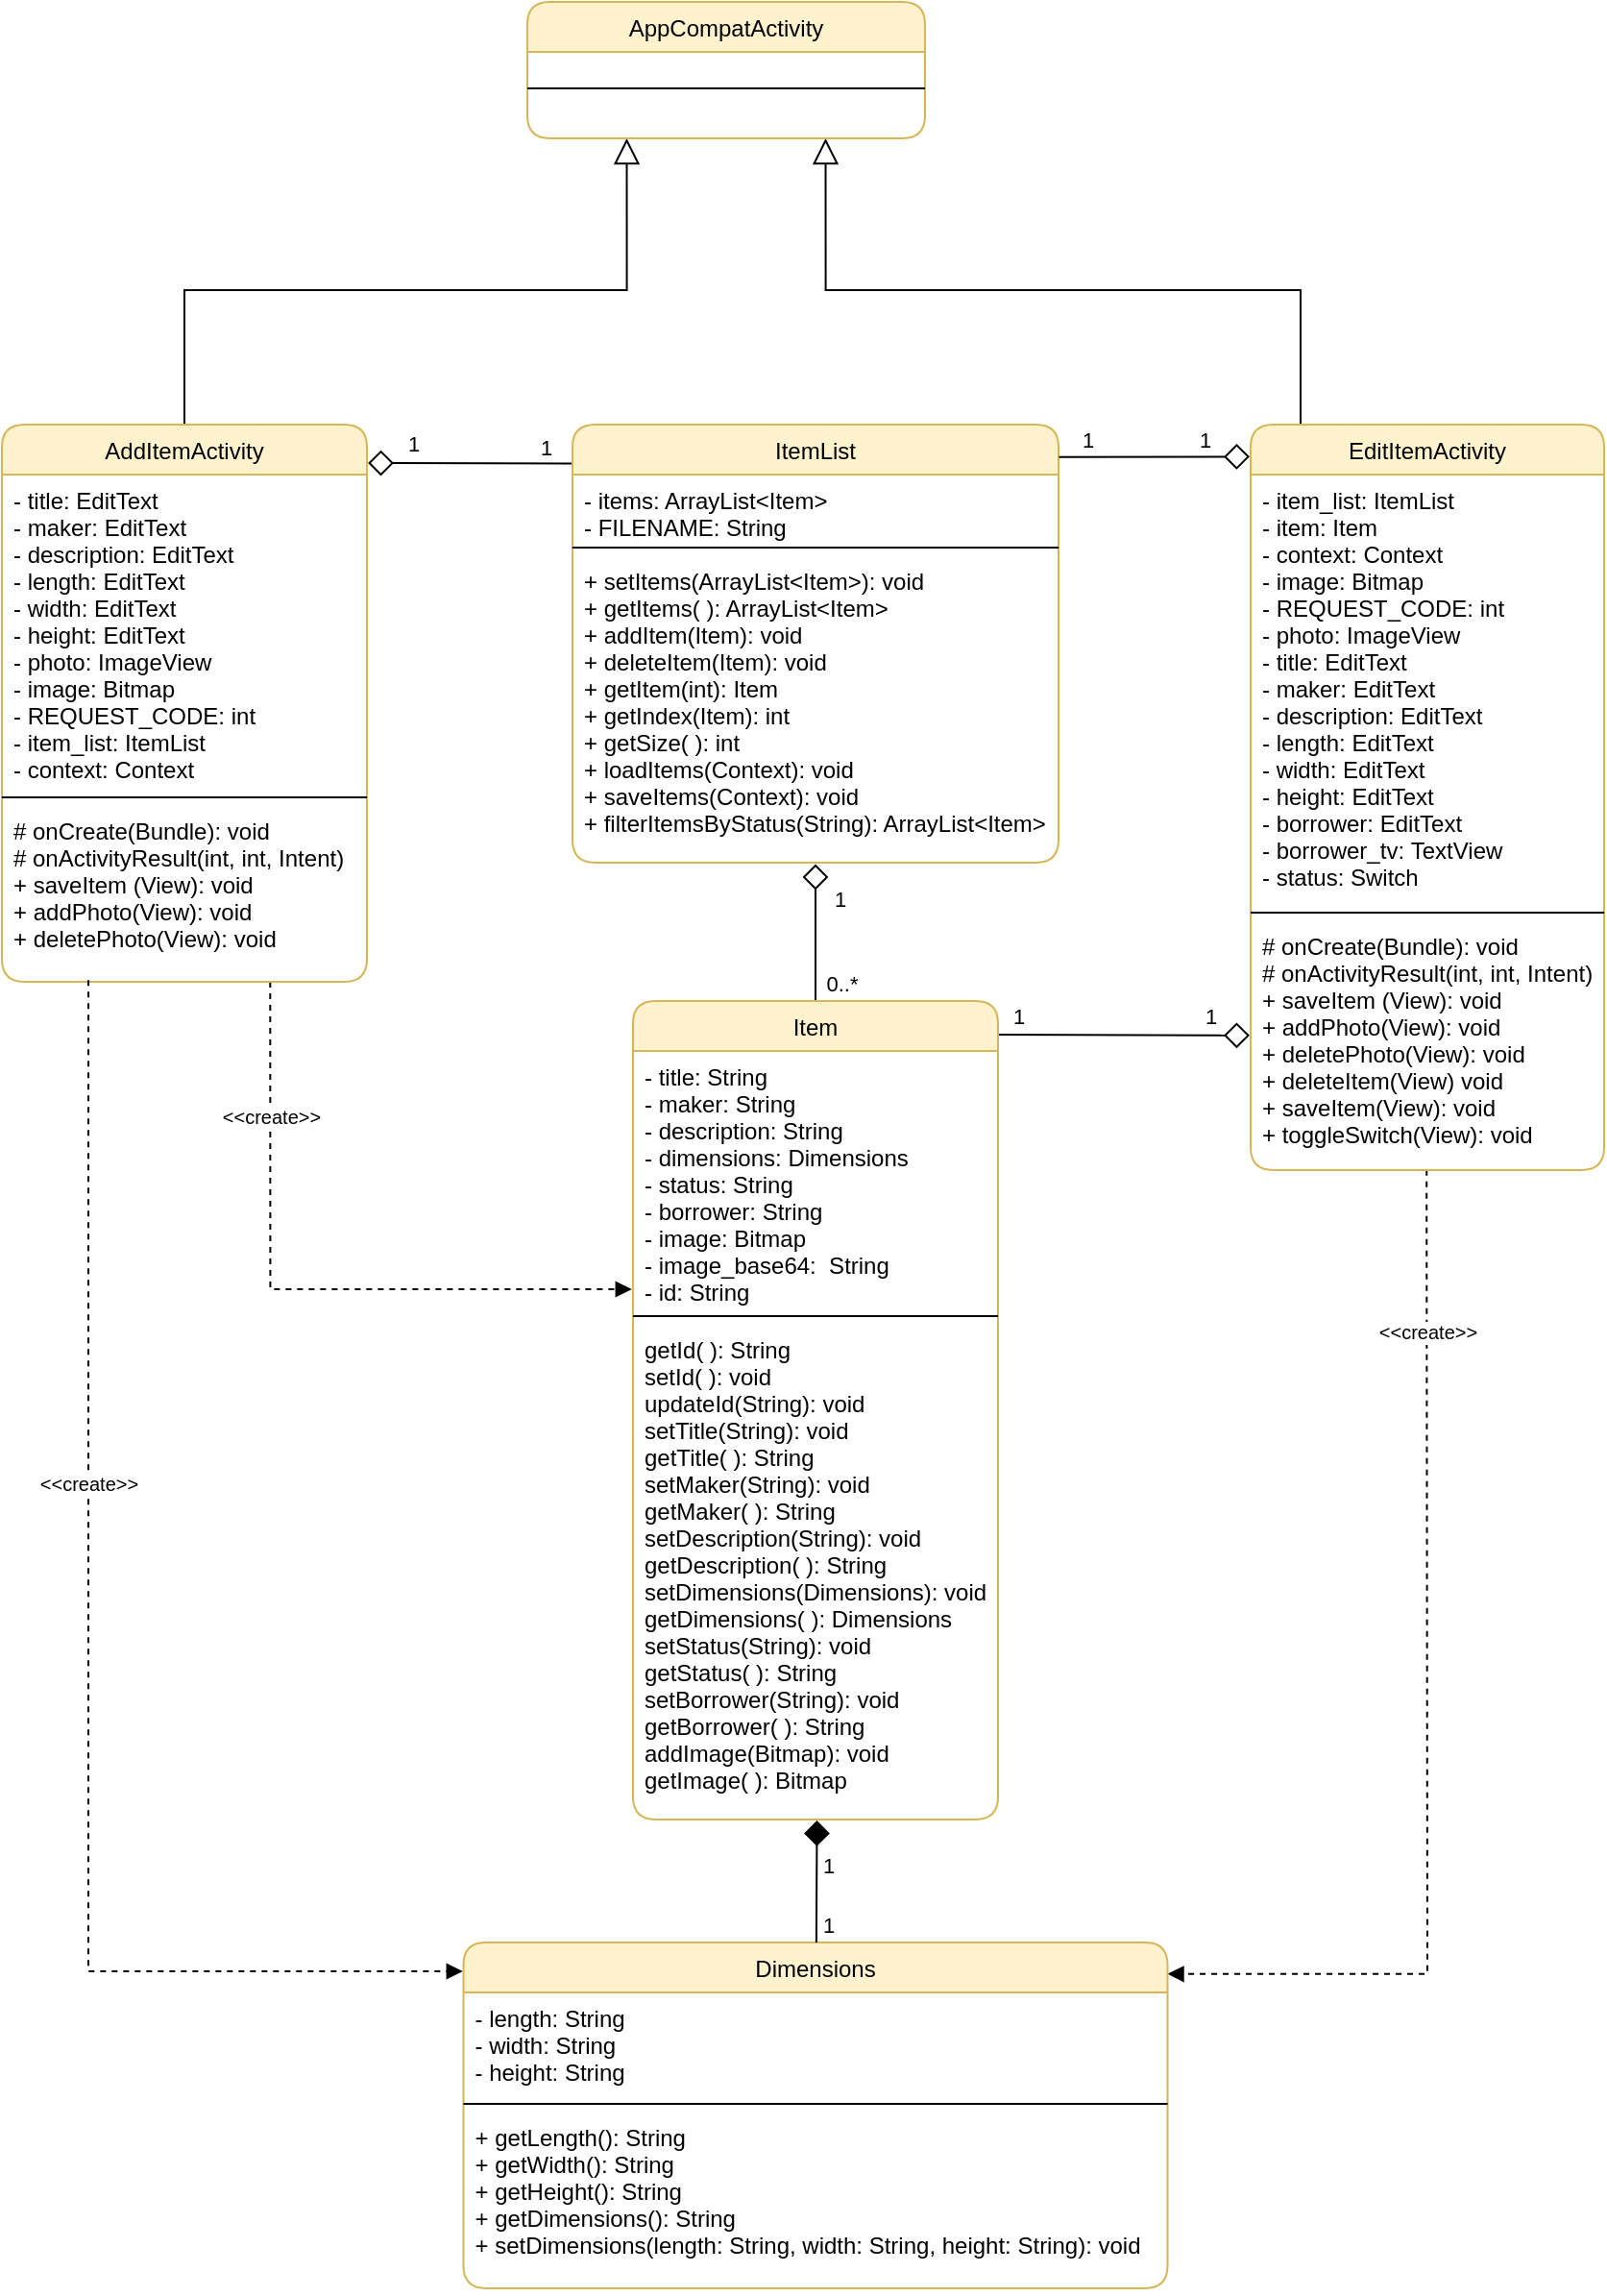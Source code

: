 <mxfile version="18.0.0" type="device"><diagram id="b7yAb8uC1NQrkbTWFQhE" name="Page-1"><mxGraphModel dx="2365" dy="1680" grid="1" gridSize="10" guides="1" tooltips="1" connect="1" arrows="1" fold="1" page="1" pageScale="1" pageWidth="850" pageHeight="1100" math="0" shadow="0"><root><mxCell id="0"/><mxCell id="1" parent="0"/><mxCell id="6AeJ9v3d_pHNlWQRr-or-26" style="rounded=0;orthogonalLoop=1;jettySize=auto;html=1;endArrow=none;endFill=0;strokeColor=default;startArrow=diamond;startFill=0;strokeWidth=1;sourcePerimeterSpacing=0;targetPerimeterSpacing=0;endSize=0;startSize=11;exitX=1.003;exitY=0.069;exitDx=0;exitDy=0;exitPerimeter=0;entryX=-0.001;entryY=0.089;entryDx=0;entryDy=0;entryPerimeter=0;" parent="1" source="6AeJ9v3d_pHNlWQRr-or-1" target="6AeJ9v3d_pHNlWQRr-or-5" edge="1"><mxGeometry relative="1" as="geometry"><mxPoint x="210" y="360" as="sourcePoint"/><mxPoint x="320" y="350" as="targetPoint"/></mxGeometry></mxCell><mxCell id="6AeJ9v3d_pHNlWQRr-or-28" value="1" style="edgeLabel;html=1;align=center;verticalAlign=middle;resizable=0;points=[];" parent="6AeJ9v3d_pHNlWQRr-or-26" vertex="1" connectable="0"><mxGeometry x="0.714" relative="1" as="geometry"><mxPoint x="1" y="-9" as="offset"/></mxGeometry></mxCell><mxCell id="dal7ajlcX22QAnjct5Ar-2" value="1" style="edgeLabel;html=1;align=center;verticalAlign=middle;resizable=0;points=[];" parent="6AeJ9v3d_pHNlWQRr-or-26" vertex="1" connectable="0"><mxGeometry x="-0.619" y="1" relative="1" as="geometry"><mxPoint x="3" y="-9" as="offset"/></mxGeometry></mxCell><mxCell id="6AeJ9v3d_pHNlWQRr-or-34" style="rounded=0;orthogonalLoop=1;jettySize=auto;html=1;startArrow=none;startFill=0;endArrow=block;endFill=1;startSize=0;endSize=6;sourcePerimeterSpacing=0;targetPerimeterSpacing=0;strokeColor=default;strokeWidth=1;dashed=1;exitX=0.735;exitY=1;exitDx=0;exitDy=0;edgeStyle=orthogonalEdgeStyle;exitPerimeter=0;entryX=-0.003;entryY=0.925;entryDx=0;entryDy=0;entryPerimeter=0;" parent="1" source="6AeJ9v3d_pHNlWQRr-or-4" target="6AeJ9v3d_pHNlWQRr-or-10" edge="1"><mxGeometry relative="1" as="geometry"><mxPoint x="169" y="479" as="sourcePoint"/><mxPoint x="330" y="790" as="targetPoint"/><Array as="points"><mxPoint x="180" y="800"/><mxPoint x="368" y="800"/></Array></mxGeometry></mxCell><mxCell id="6AeJ9v3d_pHNlWQRr-or-35" value="&amp;lt;&amp;lt;create&amp;gt;&amp;gt;" style="edgeLabel;html=1;align=center;verticalAlign=middle;resizable=0;points=[];fontSize=10;" parent="6AeJ9v3d_pHNlWQRr-or-34" vertex="1" connectable="0"><mxGeometry x="0.019" y="-1" relative="1" as="geometry"><mxPoint x="-17" y="-91" as="offset"/></mxGeometry></mxCell><mxCell id="6AeJ9v3d_pHNlWQRr-or-44" style="rounded=0;orthogonalLoop=1;jettySize=auto;html=1;fontSize=10;startArrow=none;startFill=0;endArrow=block;endFill=0;startSize=0;endSize=11;sourcePerimeterSpacing=0;targetPerimeterSpacing=0;strokeColor=default;strokeWidth=1;exitX=0.5;exitY=0;exitDx=0;exitDy=0;edgeStyle=orthogonalEdgeStyle;entryX=0.25;entryY=1;entryDx=0;entryDy=0;" parent="1" source="6AeJ9v3d_pHNlWQRr-or-1" target="6AeJ9v3d_pHNlWQRr-or-21" edge="1"><mxGeometry relative="1" as="geometry"><mxPoint x="220" y="210" as="targetPoint"/><Array as="points"><mxPoint x="135" y="280"/><mxPoint x="365" y="280"/></Array></mxGeometry></mxCell><mxCell id="6AeJ9v3d_pHNlWQRr-or-1" value="AddItemActivity" style="swimlane;fontStyle=0;align=center;verticalAlign=top;childLayout=stackLayout;horizontal=1;startSize=26;horizontalStack=0;resizeParent=1;resizeParentMax=0;resizeLast=0;collapsible=1;marginBottom=0;rounded=1;fillColor=#fff2cc;strokeColor=#d6b656;" parent="1" vertex="1"><mxGeometry x="40" y="350" width="190" height="290" as="geometry"/></mxCell><mxCell id="6AeJ9v3d_pHNlWQRr-or-2" value="- title: EditText&#10;- maker: EditText&#10;- description: EditText&#10;- length: EditText&#10;- width: EditText&#10;- height: EditText&#10;- photo: ImageView&#10;- image: Bitmap&#10;- REQUEST_CODE: int&#10;- item_list: ItemList&#10;- context: Context" style="text;strokeColor=none;fillColor=none;align=left;verticalAlign=top;spacingLeft=4;spacingRight=4;overflow=hidden;rotatable=0;points=[[0,0.5],[1,0.5]];portConstraint=eastwest;" parent="6AeJ9v3d_pHNlWQRr-or-1" vertex="1"><mxGeometry y="26" width="190" height="164" as="geometry"/></mxCell><mxCell id="6AeJ9v3d_pHNlWQRr-or-3" value="" style="line;strokeWidth=1;fillColor=none;align=left;verticalAlign=middle;spacingTop=-1;spacingLeft=3;spacingRight=3;rotatable=0;labelPosition=right;points=[];portConstraint=eastwest;" parent="6AeJ9v3d_pHNlWQRr-or-1" vertex="1"><mxGeometry y="190" width="190" height="8" as="geometry"/></mxCell><mxCell id="6AeJ9v3d_pHNlWQRr-or-4" value="# onCreate(Bundle): void&#10;# onActivityResult(int, int, Intent)&#10;+ saveItem (View): void&#10;+ addPhoto(View): void&#10;+ deletePhoto(View): void" style="text;strokeColor=none;fillColor=none;align=left;verticalAlign=top;spacingLeft=4;spacingRight=4;overflow=hidden;rotatable=0;points=[[0,0.5],[1,0.5]];portConstraint=eastwest;" parent="6AeJ9v3d_pHNlWQRr-or-1" vertex="1"><mxGeometry y="198" width="190" height="92" as="geometry"/></mxCell><mxCell id="6AeJ9v3d_pHNlWQRr-or-25" style="rounded=0;orthogonalLoop=1;jettySize=auto;html=1;entryX=0.5;entryY=0;entryDx=0;entryDy=0;endArrow=none;endFill=0;startArrow=diamond;startFill=0;startSize=11;endSize=1;exitX=0.5;exitY=1.005;exitDx=0;exitDy=0;exitPerimeter=0;" parent="1" source="6AeJ9v3d_pHNlWQRr-or-8" target="6AeJ9v3d_pHNlWQRr-or-9" edge="1"><mxGeometry relative="1" as="geometry"><mxPoint x="530" y="600" as="sourcePoint"/></mxGeometry></mxCell><mxCell id="6AeJ9v3d_pHNlWQRr-or-29" value="0..*" style="edgeLabel;html=1;align=center;verticalAlign=middle;resizable=0;points=[];" parent="6AeJ9v3d_pHNlWQRr-or-25" vertex="1" connectable="0"><mxGeometry x="0.73" y="2" relative="1" as="geometry"><mxPoint x="11" as="offset"/></mxGeometry></mxCell><mxCell id="6AeJ9v3d_pHNlWQRr-or-30" value="1" style="edgeLabel;html=1;align=center;verticalAlign=middle;resizable=0;points=[];" parent="6AeJ9v3d_pHNlWQRr-or-25" vertex="1" connectable="0"><mxGeometry x="-0.502" relative="1" as="geometry"><mxPoint x="12" as="offset"/></mxGeometry></mxCell><mxCell id="6AeJ9v3d_pHNlWQRr-or-5" value="ItemList" style="swimlane;fontStyle=0;align=center;verticalAlign=top;childLayout=stackLayout;horizontal=1;startSize=26;horizontalStack=0;resizeParent=1;resizeParentMax=0;resizeLast=0;collapsible=1;marginBottom=0;rounded=1;fillColor=#fff2cc;strokeColor=#d6b656;" parent="1" vertex="1"><mxGeometry x="337" y="350" width="253" height="228" as="geometry"/></mxCell><mxCell id="6AeJ9v3d_pHNlWQRr-or-6" value="- items: ArrayList&lt;Item&gt;&#10;- FILENAME: String" style="text;strokeColor=none;fillColor=none;align=left;verticalAlign=top;spacingLeft=4;spacingRight=4;overflow=hidden;rotatable=0;points=[[0,0.5],[1,0.5]];portConstraint=eastwest;" parent="6AeJ9v3d_pHNlWQRr-or-5" vertex="1"><mxGeometry y="26" width="253" height="34" as="geometry"/></mxCell><mxCell id="6AeJ9v3d_pHNlWQRr-or-7" value="" style="line;strokeWidth=1;fillColor=none;align=left;verticalAlign=middle;spacingTop=-1;spacingLeft=3;spacingRight=3;rotatable=0;labelPosition=right;points=[];portConstraint=eastwest;" parent="6AeJ9v3d_pHNlWQRr-or-5" vertex="1"><mxGeometry y="60" width="253" height="8" as="geometry"/></mxCell><mxCell id="6AeJ9v3d_pHNlWQRr-or-8" value="+ setItems(ArrayList&lt;Item&gt;): void&#10;+ getItems( ): ArrayList&lt;Item&gt;&#10;+ addItem(Item): void&#10;+ deleteItem(Item): void&#10;+ getItem(int): Item&#10;+ getIndex(Item): int&#10;+ getSize( ): int&#10;+ loadItems(Context): void&#10;+ saveItems(Context): void&#10;+ filterItemsByStatus(String): ArrayList&lt;Item&gt;" style="text;strokeColor=none;fillColor=none;align=left;verticalAlign=top;spacingLeft=4;spacingRight=4;overflow=hidden;rotatable=0;points=[[0,0.5],[1,0.5]];portConstraint=eastwest;" parent="6AeJ9v3d_pHNlWQRr-or-5" vertex="1"><mxGeometry y="68" width="253" height="160" as="geometry"/></mxCell><mxCell id="H3SmtCbP7bp0RtnixhwM-3" style="edgeStyle=none;rounded=0;orthogonalLoop=1;jettySize=auto;html=1;exitX=1.001;exitY=0.041;exitDx=0;exitDy=0;fontSize=11;startArrow=none;startFill=0;endArrow=diamond;endFill=0;startSize=6;endSize=11;exitPerimeter=0;entryX=-0.003;entryY=0.461;entryDx=0;entryDy=0;entryPerimeter=0;" parent="1" source="6AeJ9v3d_pHNlWQRr-or-9" target="6AeJ9v3d_pHNlWQRr-or-16" edge="1"><mxGeometry relative="1" as="geometry"><mxPoint x="560" y="650" as="targetPoint"/><Array as="points"/></mxGeometry></mxCell><mxCell id="H3SmtCbP7bp0RtnixhwM-4" value="1" style="edgeLabel;html=1;align=center;verticalAlign=middle;resizable=0;points=[];fontSize=11;" parent="H3SmtCbP7bp0RtnixhwM-3" vertex="1" connectable="0"><mxGeometry x="-0.918" relative="1" as="geometry"><mxPoint x="5" y="-10" as="offset"/></mxGeometry></mxCell><mxCell id="r9k-47_7pFTDZ2bos0VZ-2" value="1" style="edgeLabel;html=1;align=center;verticalAlign=middle;resizable=0;points=[];" vertex="1" connectable="0" parent="H3SmtCbP7bp0RtnixhwM-3"><mxGeometry x="0.62" y="3" relative="1" as="geometry"><mxPoint x="4" y="-7" as="offset"/></mxGeometry></mxCell><mxCell id="6AeJ9v3d_pHNlWQRr-or-9" value="Item" style="swimlane;fontStyle=0;align=center;verticalAlign=top;childLayout=stackLayout;horizontal=1;startSize=26;horizontalStack=0;resizeParent=1;resizeParentMax=0;resizeLast=0;collapsible=1;marginBottom=0;rounded=1;fillColor=#fff2cc;strokeColor=#d6b656;" parent="1" vertex="1"><mxGeometry x="368.5" y="650" width="190" height="426" as="geometry"/></mxCell><mxCell id="6AeJ9v3d_pHNlWQRr-or-10" value="- title: String&#10;- maker: String&#10;- description: String&#10;- dimensions: Dimensions&#10;- status: String&#10;- borrower: String&#10;- image: Bitmap&#10;- image_base64:  String&#10;- id: String" style="text;strokeColor=none;fillColor=none;align=left;verticalAlign=top;spacingLeft=4;spacingRight=4;overflow=hidden;rotatable=0;points=[[0,0.5],[1,0.5]];portConstraint=eastwest;" parent="6AeJ9v3d_pHNlWQRr-or-9" vertex="1"><mxGeometry y="26" width="190" height="134" as="geometry"/></mxCell><mxCell id="6AeJ9v3d_pHNlWQRr-or-11" value="" style="line;strokeWidth=1;fillColor=none;align=left;verticalAlign=middle;spacingTop=-1;spacingLeft=3;spacingRight=3;rotatable=0;labelPosition=right;points=[];portConstraint=eastwest;" parent="6AeJ9v3d_pHNlWQRr-or-9" vertex="1"><mxGeometry y="160" width="190" height="8" as="geometry"/></mxCell><mxCell id="6AeJ9v3d_pHNlWQRr-or-12" value="getId( ): String&#10;setId( ): void&#10;updateId(String): void&#10;setTitle(String): void&#10;getTitle( ): String&#10;setMaker(String): void&#10;getMaker( ): String&#10;setDescription(String): void&#10;getDescription( ): String&#10;setDimensions(Dimensions): void&#10;getDimensions( ): Dimensions&#10;setStatus(String): void&#10;getStatus( ): String&#10;setBorrower(String): void&#10;getBorrower( ): String&#10;addImage(Bitmap): void&#10;getImage( ): Bitmap" style="text;strokeColor=none;fillColor=none;align=left;verticalAlign=top;spacingLeft=4;spacingRight=4;overflow=hidden;rotatable=0;points=[[0,0.5],[1,0.5]];portConstraint=eastwest;" parent="6AeJ9v3d_pHNlWQRr-or-9" vertex="1"><mxGeometry y="168" width="190" height="258" as="geometry"/></mxCell><mxCell id="6AeJ9v3d_pHNlWQRr-or-31" style="rounded=0;orthogonalLoop=1;jettySize=auto;html=1;startArrow=diamond;startFill=0;endArrow=none;endFill=0;startSize=11;endSize=0;sourcePerimeterSpacing=0;targetPerimeterSpacing=0;strokeColor=default;strokeWidth=1;entryX=1.001;entryY=0.074;entryDx=0;entryDy=0;exitX=-0.003;exitY=0.043;exitDx=0;exitDy=0;entryPerimeter=0;exitPerimeter=0;" parent="1" source="6AeJ9v3d_pHNlWQRr-or-13" target="6AeJ9v3d_pHNlWQRr-or-5" edge="1"><mxGeometry relative="1" as="geometry"><mxPoint x="309.833" y="402.083" as="targetPoint"/></mxGeometry></mxCell><mxCell id="6AeJ9v3d_pHNlWQRr-or-32" value="1" style="edgeLabel;html=1;align=center;verticalAlign=middle;resizable=0;points=[];" parent="6AeJ9v3d_pHNlWQRr-or-31" vertex="1" connectable="0"><mxGeometry x="0.905" relative="1" as="geometry"><mxPoint x="10" y="-9" as="offset"/></mxGeometry></mxCell><mxCell id="dal7ajlcX22QAnjct5Ar-1" value="1" style="edgeLabel;html=1;align=center;verticalAlign=middle;resizable=0;points=[];" parent="6AeJ9v3d_pHNlWQRr-or-31" vertex="1" connectable="0"><mxGeometry x="-0.293" relative="1" as="geometry"><mxPoint x="11" y="-9" as="offset"/></mxGeometry></mxCell><mxCell id="6AeJ9v3d_pHNlWQRr-or-38" style="rounded=0;orthogonalLoop=1;jettySize=auto;html=1;dashed=1;fontSize=10;startArrow=none;startFill=0;endArrow=block;endFill=1;startSize=0;endSize=6;sourcePerimeterSpacing=0;targetPerimeterSpacing=0;strokeColor=default;strokeWidth=1;exitX=0.498;exitY=0.999;exitDx=0;exitDy=0;exitPerimeter=0;edgeStyle=orthogonalEdgeStyle;entryX=1;entryY=0.091;entryDx=0;entryDy=0;entryPerimeter=0;" parent="1" source="6AeJ9v3d_pHNlWQRr-or-16" target="6AeJ9v3d_pHNlWQRr-or-17" edge="1"><mxGeometry relative="1" as="geometry"><mxPoint x="721" y="491" as="sourcePoint"/><Array as="points"><mxPoint x="782" y="750"/><mxPoint x="782" y="1156"/></Array><mxPoint x="560" y="800" as="targetPoint"/></mxGeometry></mxCell><mxCell id="6AeJ9v3d_pHNlWQRr-or-39" value="&amp;lt;&amp;lt;create&amp;gt;&amp;gt;" style="edgeLabel;html=1;align=center;verticalAlign=middle;resizable=0;points=[];fontSize=10;" parent="6AeJ9v3d_pHNlWQRr-or-38" vertex="1" connectable="0"><mxGeometry x="-0.614" y="-2" relative="1" as="geometry"><mxPoint x="2" y="-23" as="offset"/></mxGeometry></mxCell><mxCell id="6AeJ9v3d_pHNlWQRr-or-45" style="rounded=0;orthogonalLoop=1;jettySize=auto;html=1;fontSize=10;startArrow=none;startFill=0;endArrow=block;endFill=0;startSize=0;endSize=11;sourcePerimeterSpacing=0;targetPerimeterSpacing=0;strokeColor=default;strokeWidth=1;exitX=0.5;exitY=0;exitDx=0;exitDy=0;edgeStyle=orthogonalEdgeStyle;entryX=0.75;entryY=1;entryDx=0;entryDy=0;" parent="1" source="6AeJ9v3d_pHNlWQRr-or-13" target="6AeJ9v3d_pHNlWQRr-or-21" edge="1"><mxGeometry relative="1" as="geometry"><mxPoint x="440" y="200" as="targetPoint"/><Array as="points"><mxPoint x="716" y="350"/><mxPoint x="716" y="280"/><mxPoint x="469" y="280"/></Array></mxGeometry></mxCell><mxCell id="6AeJ9v3d_pHNlWQRr-or-13" value="EditItemActivity" style="swimlane;fontStyle=0;align=center;verticalAlign=top;childLayout=stackLayout;horizontal=1;startSize=26;horizontalStack=0;resizeParent=1;resizeParentMax=0;resizeLast=0;collapsible=1;marginBottom=0;rounded=1;fillColor=#fff2cc;strokeColor=#d6b656;" parent="1" vertex="1"><mxGeometry x="690" y="350" width="184" height="388" as="geometry"/></mxCell><mxCell id="6AeJ9v3d_pHNlWQRr-or-14" value="- item_list: ItemList&#10;- item: Item&#10;- context: Context&#10;- image: Bitmap&#10;- REQUEST_CODE: int&#10;- photo: ImageView&#10;- title: EditText&#10;- maker: EditText&#10;- description: EditText&#10;- length: EditText&#10;- width: EditText&#10;- height: EditText&#10;- borrower: EditText&#10;- borrower_tv: TextView&#10;- status: Switch" style="text;strokeColor=none;fillColor=none;align=left;verticalAlign=top;spacingLeft=4;spacingRight=4;overflow=hidden;rotatable=0;points=[[0,0.5],[1,0.5]];portConstraint=eastwest;" parent="6AeJ9v3d_pHNlWQRr-or-13" vertex="1"><mxGeometry y="26" width="184" height="224" as="geometry"/></mxCell><mxCell id="6AeJ9v3d_pHNlWQRr-or-15" value="" style="line;strokeWidth=1;fillColor=none;align=left;verticalAlign=middle;spacingTop=-1;spacingLeft=3;spacingRight=3;rotatable=0;labelPosition=right;points=[];portConstraint=eastwest;" parent="6AeJ9v3d_pHNlWQRr-or-13" vertex="1"><mxGeometry y="250" width="184" height="8" as="geometry"/></mxCell><mxCell id="6AeJ9v3d_pHNlWQRr-or-16" value="# onCreate(Bundle): void&#10;# onActivityResult(int, int, Intent)&#10;+ saveItem (View): void&#10;+ addPhoto(View): void&#10;+ deletePhoto(View): void&#10;+ deleteItem(View) void&#10;+ saveItem(View): void&#10;+ toggleSwitch(View): void" style="text;strokeColor=none;fillColor=none;align=left;verticalAlign=top;spacingLeft=4;spacingRight=4;overflow=hidden;rotatable=0;points=[[0,0.5],[1,0.5]];portConstraint=eastwest;" parent="6AeJ9v3d_pHNlWQRr-or-13" vertex="1"><mxGeometry y="258" width="184" height="130" as="geometry"/></mxCell><mxCell id="6AeJ9v3d_pHNlWQRr-or-17" value="Dimensions" style="swimlane;fontStyle=0;align=center;verticalAlign=top;childLayout=stackLayout;horizontal=1;startSize=26;horizontalStack=0;resizeParent=1;resizeParentMax=0;resizeLast=0;collapsible=1;marginBottom=0;rounded=1;fillColor=#fff2cc;strokeColor=#d6b656;" parent="1" vertex="1"><mxGeometry x="280.25" y="1140" width="366.5" height="180" as="geometry"/></mxCell><mxCell id="6AeJ9v3d_pHNlWQRr-or-18" value="- length: String&#10;- width: String&#10;- height: String" style="text;strokeColor=none;fillColor=none;align=left;verticalAlign=top;spacingLeft=4;spacingRight=4;overflow=hidden;rotatable=0;points=[[0,0.5],[1,0.5]];portConstraint=eastwest;" parent="6AeJ9v3d_pHNlWQRr-or-17" vertex="1"><mxGeometry y="26" width="366.5" height="54" as="geometry"/></mxCell><mxCell id="6AeJ9v3d_pHNlWQRr-or-19" value="" style="line;strokeWidth=1;fillColor=none;align=left;verticalAlign=middle;spacingTop=-1;spacingLeft=3;spacingRight=3;rotatable=0;labelPosition=right;points=[];portConstraint=eastwest;" parent="6AeJ9v3d_pHNlWQRr-or-17" vertex="1"><mxGeometry y="80" width="366.5" height="8" as="geometry"/></mxCell><mxCell id="6AeJ9v3d_pHNlWQRr-or-20" value="+ getLength(): String&#10;+ getWidth(): String&#10;+ getHeight(): String&#10;+ getDimensions(): String&#10;+ setDimensions(length: String, width: String, height: String): void" style="text;strokeColor=none;fillColor=none;align=left;verticalAlign=top;spacingLeft=4;spacingRight=4;overflow=hidden;rotatable=0;points=[[0,0.5],[1,0.5]];portConstraint=eastwest;" parent="6AeJ9v3d_pHNlWQRr-or-17" vertex="1"><mxGeometry y="88" width="366.5" height="92" as="geometry"/></mxCell><mxCell id="6AeJ9v3d_pHNlWQRr-or-36" style="rounded=0;orthogonalLoop=1;jettySize=auto;html=1;startArrow=none;startFill=0;endArrow=block;endFill=1;startSize=0;endSize=6;sourcePerimeterSpacing=0;targetPerimeterSpacing=0;strokeColor=default;strokeWidth=1;dashed=1;exitX=0.237;exitY=0.991;exitDx=0;exitDy=0;exitPerimeter=0;edgeStyle=orthogonalEdgeStyle;entryX=-0.001;entryY=0.081;entryDx=0;entryDy=0;entryPerimeter=0;" parent="1" source="6AeJ9v3d_pHNlWQRr-or-4" target="6AeJ9v3d_pHNlWQRr-or-17" edge="1"><mxGeometry relative="1" as="geometry"><mxPoint x="61" y="541" as="sourcePoint"/><mxPoint x="260" y="1150" as="targetPoint"/><Array as="points"><mxPoint x="85" y="1155"/><mxPoint x="280" y="1155"/></Array></mxGeometry></mxCell><mxCell id="6AeJ9v3d_pHNlWQRr-or-37" value="&amp;lt;&amp;lt;create&amp;gt;&amp;gt;" style="edgeLabel;html=1;align=center;verticalAlign=middle;resizable=0;points=[];fontSize=10;" parent="6AeJ9v3d_pHNlWQRr-or-36" vertex="1" connectable="0"><mxGeometry x="0.019" y="-1" relative="1" as="geometry"><mxPoint x="1" y="-101" as="offset"/></mxGeometry></mxCell><mxCell id="H3SmtCbP7bp0RtnixhwM-1" style="rounded=0;orthogonalLoop=1;jettySize=auto;html=1;fontSize=8;endArrow=none;endFill=0;startArrow=diamond;startFill=1;startSize=11;exitX=0.504;exitY=1.002;exitDx=0;exitDy=0;exitPerimeter=0;" parent="1" source="6AeJ9v3d_pHNlWQRr-or-12" target="6AeJ9v3d_pHNlWQRr-or-17" edge="1"><mxGeometry relative="1" as="geometry"><mxPoint x="464" y="1090" as="sourcePoint"/><mxPoint x="448" y="761" as="targetPoint"/></mxGeometry></mxCell><mxCell id="H3SmtCbP7bp0RtnixhwM-2" value="1" style="edgeLabel;html=1;align=center;verticalAlign=middle;resizable=0;points=[];fontSize=11;" parent="H3SmtCbP7bp0RtnixhwM-1" vertex="1" connectable="0"><mxGeometry x="0.728" y="1" relative="1" as="geometry"><mxPoint x="5" y="-1" as="offset"/></mxGeometry></mxCell><mxCell id="r9k-47_7pFTDZ2bos0VZ-1" value="1" style="edgeLabel;html=1;align=center;verticalAlign=middle;resizable=0;points=[];" vertex="1" connectable="0" parent="H3SmtCbP7bp0RtnixhwM-1"><mxGeometry x="-0.229" y="1" relative="1" as="geometry"><mxPoint x="5" y="-1" as="offset"/></mxGeometry></mxCell><mxCell id="H3SmtCbP7bp0RtnixhwM-5" value="" style="group" parent="1" vertex="1" connectable="0"><mxGeometry x="313.5" y="130" width="207" height="71" as="geometry"/></mxCell><mxCell id="6AeJ9v3d_pHNlWQRr-or-21" value="AppCompatActivity" style="swimlane;fontStyle=0;align=center;verticalAlign=top;childLayout=stackLayout;horizontal=1;startSize=26;horizontalStack=0;resizeParent=1;resizeParentMax=0;resizeLast=0;collapsible=1;marginBottom=0;rounded=1;fillColor=#fff2cc;strokeColor=#d6b656;" parent="H3SmtCbP7bp0RtnixhwM-5" vertex="1"><mxGeometry width="207" height="71" as="geometry"/></mxCell><mxCell id="6AeJ9v3d_pHNlWQRr-or-23" value="" style="line;strokeWidth=1;fillColor=none;align=left;verticalAlign=middle;spacingTop=-1;spacingLeft=3;spacingRight=3;rotatable=0;labelPosition=right;points=[];portConstraint=eastwest;" parent="H3SmtCbP7bp0RtnixhwM-5" vertex="1"><mxGeometry y="41" width="207" height="8" as="geometry"/></mxCell></root></mxGraphModel></diagram></mxfile>